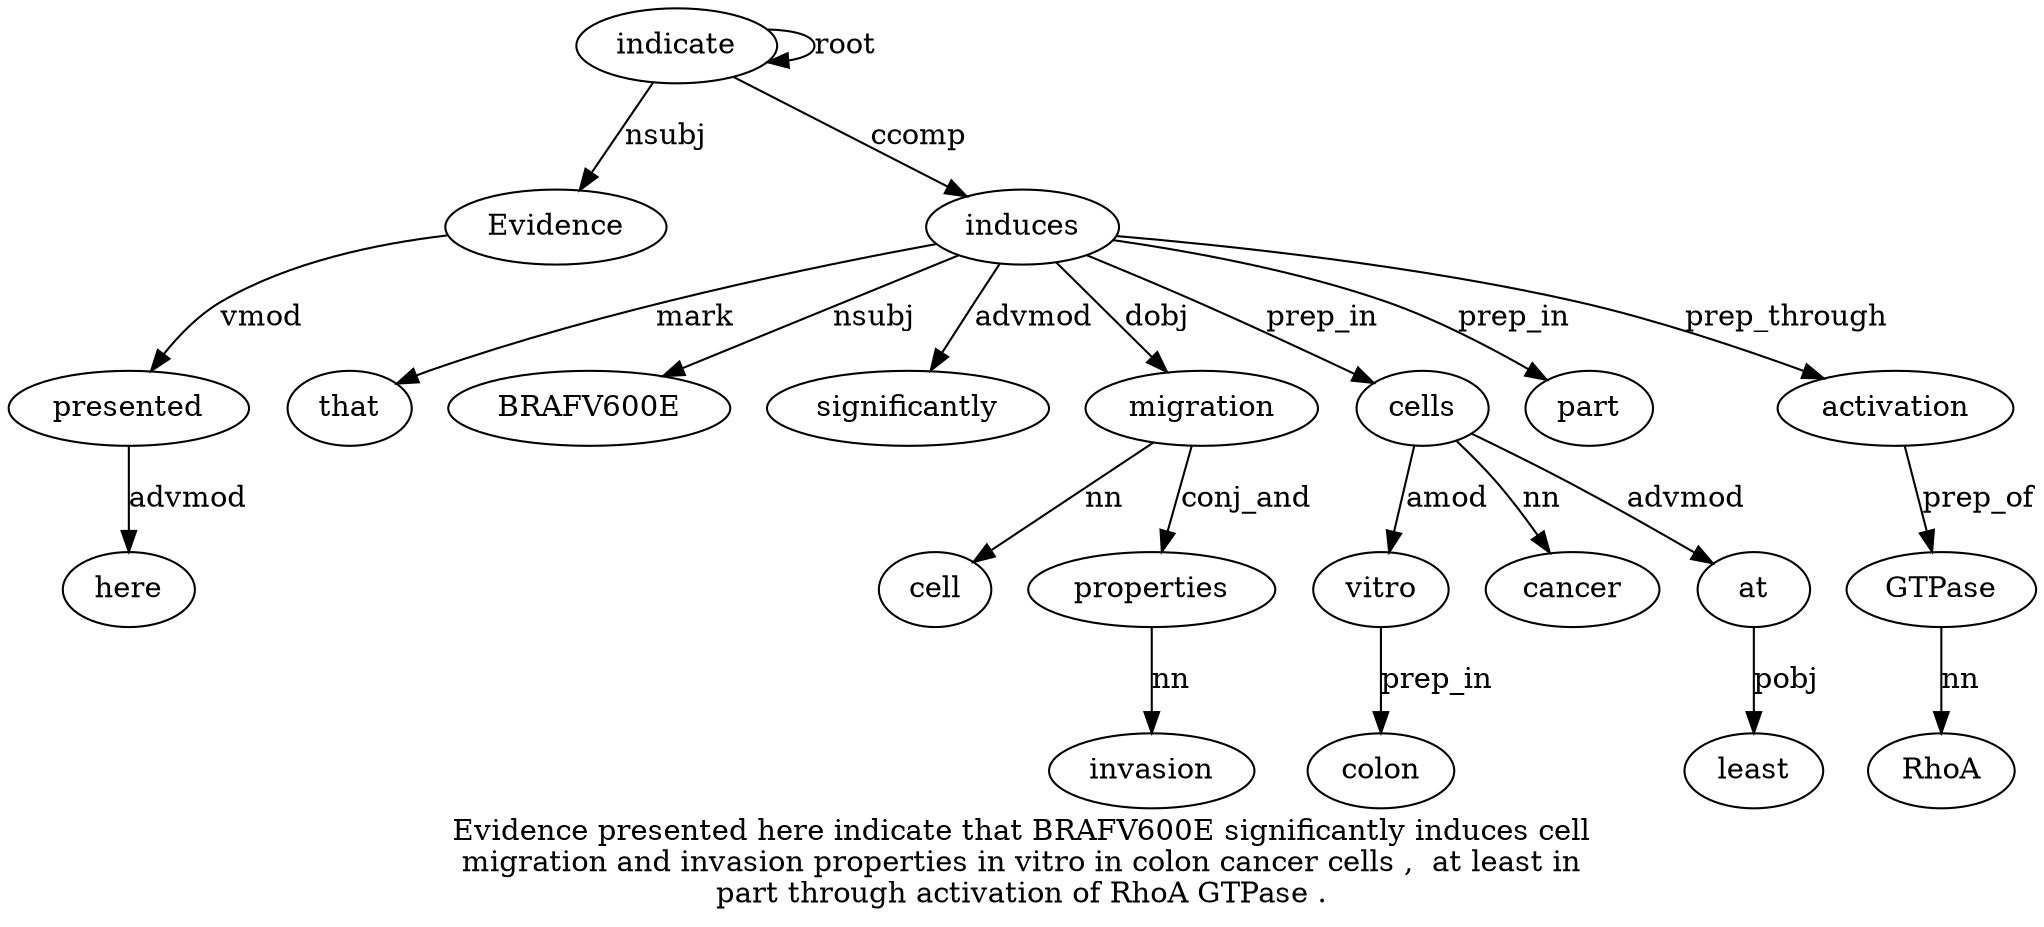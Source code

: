 digraph "Evidence presented here indicate that BRAFV600E significantly induces cell migration and invasion properties in vitro in colon cancer cells ,  at least in part through activation of RhoA GTPase ." {
label="Evidence presented here indicate that BRAFV600E significantly induces cell
migration and invasion properties in vitro in colon cancer cells ,  at least in
part through activation of RhoA GTPase .";
indicate4 [style=filled, fillcolor=white, label=indicate];
Evidence1 [style=filled, fillcolor=white, label=Evidence];
indicate4 -> Evidence1  [label=nsubj];
presented2 [style=filled, fillcolor=white, label=presented];
Evidence1 -> presented2  [label=vmod];
here3 [style=filled, fillcolor=white, label=here];
presented2 -> here3  [label=advmod];
indicate4 -> indicate4  [label=root];
induces8 [style=filled, fillcolor=white, label=induces];
that5 [style=filled, fillcolor=white, label=that];
induces8 -> that5  [label=mark];
BRAFV600E [style=filled, fillcolor=white, label=BRAFV600E];
induces8 -> BRAFV600E  [label=nsubj];
significantly7 [style=filled, fillcolor=white, label=significantly];
induces8 -> significantly7  [label=advmod];
indicate4 -> induces8  [label=ccomp];
migration10 [style=filled, fillcolor=white, label=migration];
cell9 [style=filled, fillcolor=white, label=cell];
migration10 -> cell9  [label=nn];
induces8 -> migration10  [label=dobj];
properties13 [style=filled, fillcolor=white, label=properties];
invasion12 [style=filled, fillcolor=white, label=invasion];
properties13 -> invasion12  [label=nn];
migration10 -> properties13  [label=conj_and];
cells19 [style=filled, fillcolor=white, label=cells];
vitro15 [style=filled, fillcolor=white, label=vitro];
cells19 -> vitro15  [label=amod];
colon17 [style=filled, fillcolor=white, label=colon];
vitro15 -> colon17  [label=prep_in];
cancer18 [style=filled, fillcolor=white, label=cancer];
cells19 -> cancer18  [label=nn];
induces8 -> cells19  [label=prep_in];
at21 [style=filled, fillcolor=white, label=at];
cells19 -> at21  [label=advmod];
least22 [style=filled, fillcolor=white, label=least];
at21 -> least22  [label=pobj];
part24 [style=filled, fillcolor=white, label=part];
induces8 -> part24  [label=prep_in];
activation26 [style=filled, fillcolor=white, label=activation];
induces8 -> activation26  [label=prep_through];
GTPase29 [style=filled, fillcolor=white, label=GTPase];
RhoA28 [style=filled, fillcolor=white, label=RhoA];
GTPase29 -> RhoA28  [label=nn];
activation26 -> GTPase29  [label=prep_of];
}
